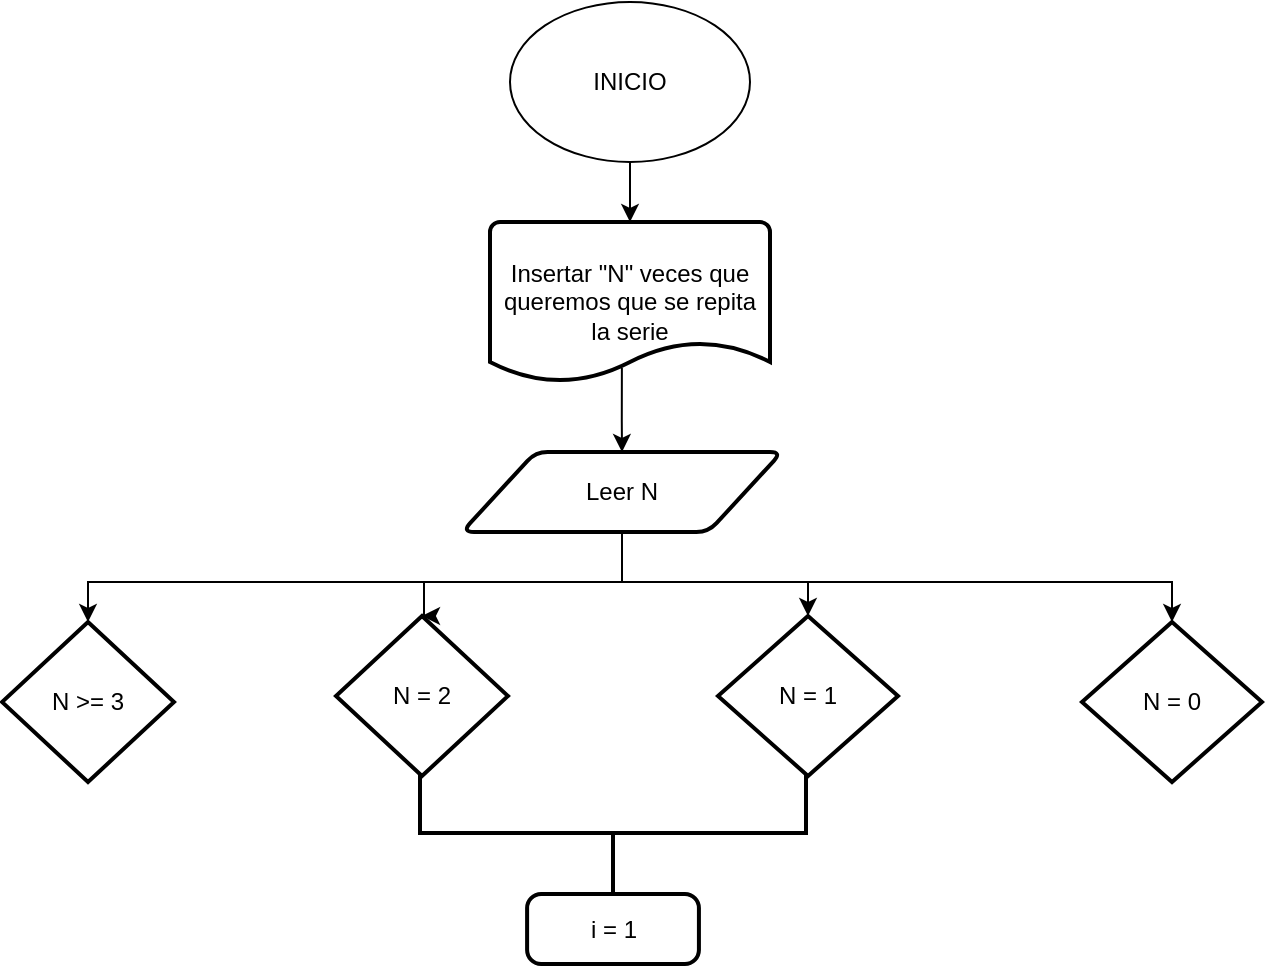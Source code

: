 <mxfile version="26.0.15">
  <diagram name="Página-1" id="fEgc87oEP5d8PIqy__Y1">
    <mxGraphModel dx="1426" dy="781" grid="1" gridSize="10" guides="1" tooltips="1" connect="1" arrows="1" fold="1" page="1" pageScale="1" pageWidth="827" pageHeight="1169" math="0" shadow="0">
      <root>
        <mxCell id="0" />
        <mxCell id="1" parent="0" />
        <mxCell id="E2_2Dys80-J_5smP2hZv-1" value="INICIO" style="ellipse;whiteSpace=wrap;html=1;" vertex="1" parent="1">
          <mxGeometry x="354" y="90" width="120" height="80" as="geometry" />
        </mxCell>
        <mxCell id="E2_2Dys80-J_5smP2hZv-14" style="edgeStyle=orthogonalEdgeStyle;rounded=0;orthogonalLoop=1;jettySize=auto;html=1;entryX=0.5;entryY=0;entryDx=0;entryDy=0;exitX=0.471;exitY=0.913;exitDx=0;exitDy=0;exitPerimeter=0;" edge="1" parent="1" source="E2_2Dys80-J_5smP2hZv-2" target="E2_2Dys80-J_5smP2hZv-3">
          <mxGeometry relative="1" as="geometry" />
        </mxCell>
        <mxCell id="E2_2Dys80-J_5smP2hZv-2" value="Insertar &quot;N&quot; veces que queremos que se repita la serie" style="strokeWidth=2;html=1;shape=mxgraph.flowchart.document2;whiteSpace=wrap;size=0.25;" vertex="1" parent="1">
          <mxGeometry x="344" y="200" width="140" height="80" as="geometry" />
        </mxCell>
        <mxCell id="E2_2Dys80-J_5smP2hZv-15" style="edgeStyle=orthogonalEdgeStyle;rounded=0;orthogonalLoop=1;jettySize=auto;html=1;entryX=0.5;entryY=0;entryDx=0;entryDy=0;entryPerimeter=0;" edge="1" parent="1" source="E2_2Dys80-J_5smP2hZv-3" target="E2_2Dys80-J_5smP2hZv-8">
          <mxGeometry relative="1" as="geometry">
            <mxPoint x="310" y="390" as="targetPoint" />
            <Array as="points">
              <mxPoint x="410" y="380" />
              <mxPoint x="311" y="380" />
            </Array>
          </mxGeometry>
        </mxCell>
        <mxCell id="E2_2Dys80-J_5smP2hZv-3" value="Leer N" style="shape=parallelogram;html=1;strokeWidth=2;perimeter=parallelogramPerimeter;whiteSpace=wrap;rounded=1;arcSize=12;size=0.23;" vertex="1" parent="1">
          <mxGeometry x="330" y="315" width="160" height="40" as="geometry" />
        </mxCell>
        <mxCell id="E2_2Dys80-J_5smP2hZv-7" value="N &amp;gt;= 3" style="strokeWidth=2;html=1;shape=mxgraph.flowchart.decision;whiteSpace=wrap;" vertex="1" parent="1">
          <mxGeometry x="100" y="400" width="86" height="80" as="geometry" />
        </mxCell>
        <mxCell id="E2_2Dys80-J_5smP2hZv-8" value="N = 2" style="strokeWidth=2;html=1;shape=mxgraph.flowchart.decision;whiteSpace=wrap;" vertex="1" parent="1">
          <mxGeometry x="267" y="397" width="86" height="80" as="geometry" />
        </mxCell>
        <mxCell id="E2_2Dys80-J_5smP2hZv-9" value="N = 1" style="strokeWidth=2;html=1;shape=mxgraph.flowchart.decision;whiteSpace=wrap;" vertex="1" parent="1">
          <mxGeometry x="458" y="397" width="90" height="80" as="geometry" />
        </mxCell>
        <mxCell id="E2_2Dys80-J_5smP2hZv-10" value="N = 0" style="strokeWidth=2;html=1;shape=mxgraph.flowchart.decision;whiteSpace=wrap;" vertex="1" parent="1">
          <mxGeometry x="640" y="400" width="90" height="80" as="geometry" />
        </mxCell>
        <mxCell id="E2_2Dys80-J_5smP2hZv-11" value="" style="strokeWidth=2;html=1;shape=mxgraph.flowchart.annotation_2;align=left;labelPosition=right;pointerEvents=1;rotation=-90;" vertex="1" parent="1">
          <mxGeometry x="376" y="409" width="59" height="193" as="geometry" />
        </mxCell>
        <mxCell id="E2_2Dys80-J_5smP2hZv-12" value="i = 1" style="rounded=1;whiteSpace=wrap;html=1;absoluteArcSize=1;arcSize=14;strokeWidth=2;" vertex="1" parent="1">
          <mxGeometry x="362.55" y="536" width="85.91" height="35" as="geometry" />
        </mxCell>
        <mxCell id="E2_2Dys80-J_5smP2hZv-13" style="edgeStyle=orthogonalEdgeStyle;rounded=0;orthogonalLoop=1;jettySize=auto;html=1;entryX=0.5;entryY=0;entryDx=0;entryDy=0;entryPerimeter=0;" edge="1" parent="1" source="E2_2Dys80-J_5smP2hZv-1" target="E2_2Dys80-J_5smP2hZv-2">
          <mxGeometry relative="1" as="geometry" />
        </mxCell>
        <mxCell id="E2_2Dys80-J_5smP2hZv-16" style="edgeStyle=orthogonalEdgeStyle;rounded=0;orthogonalLoop=1;jettySize=auto;html=1;entryX=0.5;entryY=0;entryDx=0;entryDy=0;entryPerimeter=0;" edge="1" parent="1" source="E2_2Dys80-J_5smP2hZv-3" target="E2_2Dys80-J_5smP2hZv-9">
          <mxGeometry relative="1" as="geometry">
            <Array as="points">
              <mxPoint x="410" y="380" />
              <mxPoint x="503" y="380" />
            </Array>
          </mxGeometry>
        </mxCell>
        <mxCell id="E2_2Dys80-J_5smP2hZv-17" style="edgeStyle=orthogonalEdgeStyle;rounded=0;orthogonalLoop=1;jettySize=auto;html=1;entryX=0.5;entryY=0;entryDx=0;entryDy=0;entryPerimeter=0;" edge="1" parent="1" source="E2_2Dys80-J_5smP2hZv-3" target="E2_2Dys80-J_5smP2hZv-7">
          <mxGeometry relative="1" as="geometry">
            <Array as="points">
              <mxPoint x="410" y="380" />
              <mxPoint x="143" y="380" />
            </Array>
          </mxGeometry>
        </mxCell>
        <mxCell id="E2_2Dys80-J_5smP2hZv-18" style="edgeStyle=orthogonalEdgeStyle;rounded=0;orthogonalLoop=1;jettySize=auto;html=1;entryX=0.5;entryY=0;entryDx=0;entryDy=0;entryPerimeter=0;" edge="1" parent="1" source="E2_2Dys80-J_5smP2hZv-3" target="E2_2Dys80-J_5smP2hZv-10">
          <mxGeometry relative="1" as="geometry">
            <Array as="points">
              <mxPoint x="410" y="380" />
              <mxPoint x="685" y="380" />
            </Array>
          </mxGeometry>
        </mxCell>
      </root>
    </mxGraphModel>
  </diagram>
</mxfile>
